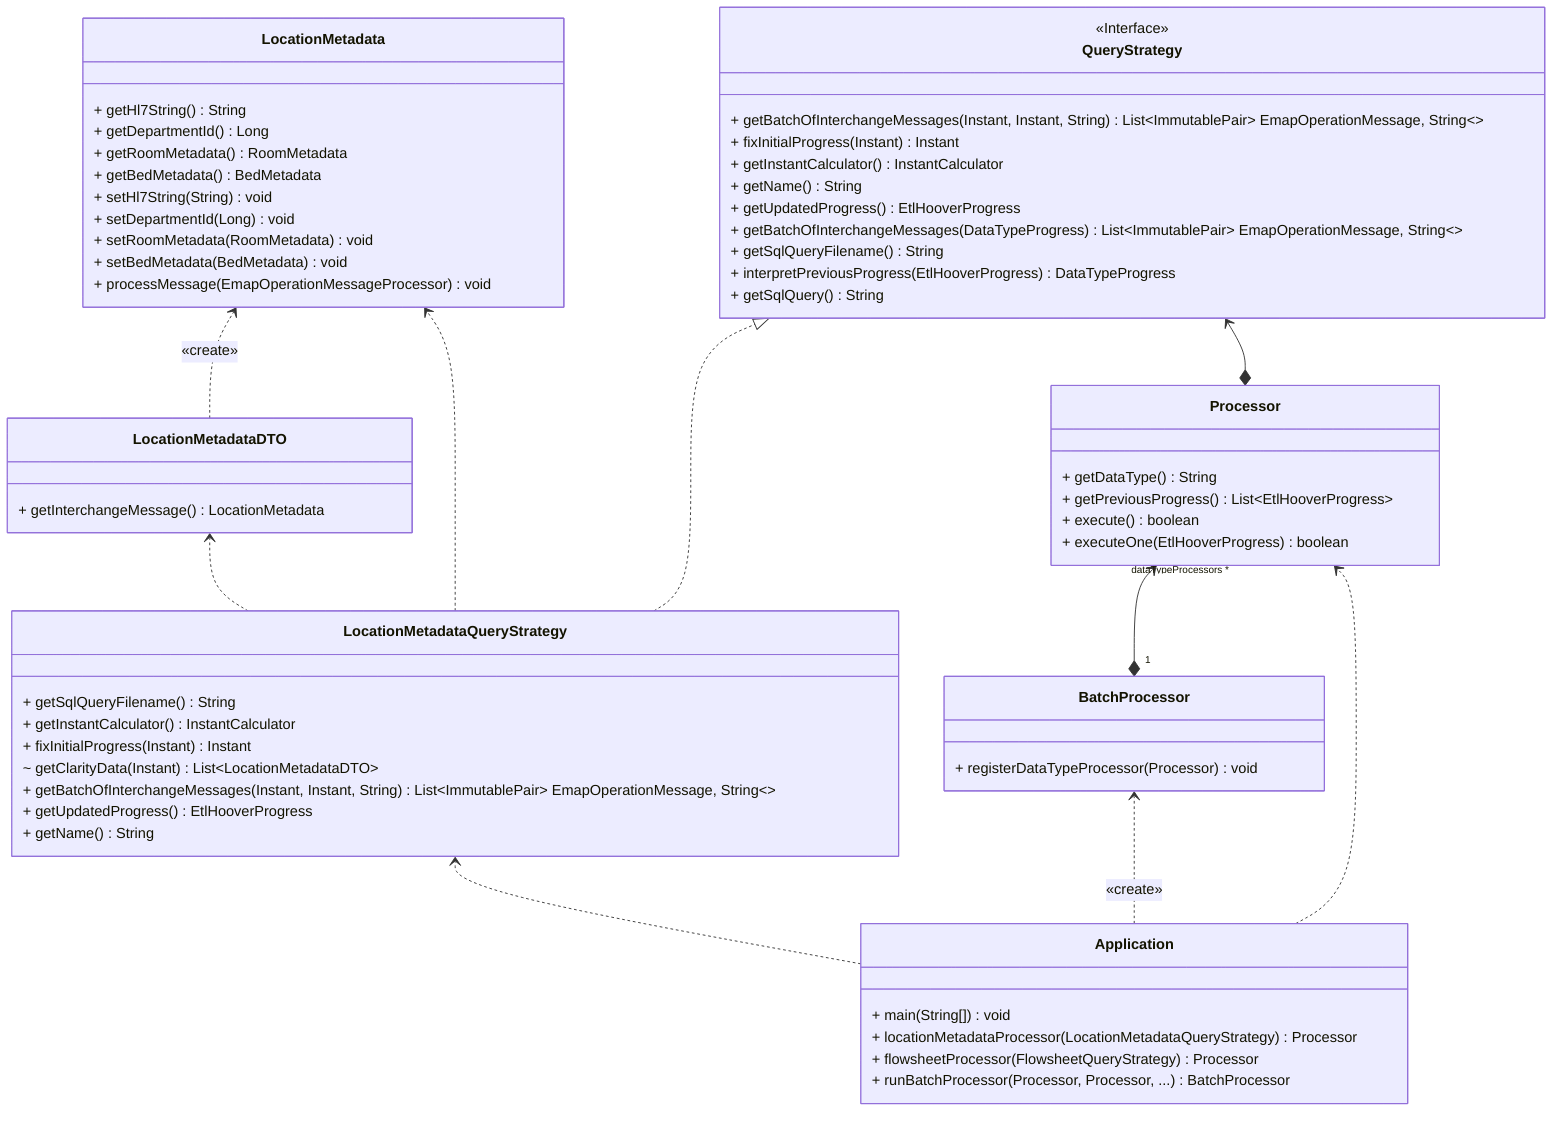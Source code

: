 classDiagram
    direction BT
    class Application {
        + main(String[]) void
        + locationMetadataProcessor(LocationMetadataQueryStrategy) Processor
        + flowsheetProcessor(FlowsheetQueryStrategy) Processor
        + runBatchProcessor(Processor, Processor, ...) BatchProcessor
    }
    class LocationMetadata {
        + getHl7String() String
        + getDepartmentId() Long
        + getRoomMetadata() RoomMetadata
        + getBedMetadata() BedMetadata
        + setHl7String(String) void
        + setDepartmentId(Long) void
        + setRoomMetadata(RoomMetadata) void
        + setBedMetadata(BedMetadata) void
        + processMessage(EmapOperationMessageProcessor) void
    }
    class LocationMetadataDTO {
        + getInterchangeMessage() LocationMetadata
    }
    class LocationMetadataQueryStrategy {
        + getSqlQueryFilename() String
        + getInstantCalculator() InstantCalculator
        + fixInitialProgress(Instant) Instant
        ~ getClarityData(Instant) List~LocationMetadataDTO~
        + getBatchOfInterchangeMessages(Instant, Instant, String) List~ImmutablePair~ EmapOperationMessage, String~~
        + getUpdatedProgress() EtlHooverProgress
        + getName() String
    }
    class QueryStrategy {
        <<Interface>>
        + getBatchOfInterchangeMessages(Instant, Instant, String) List~ImmutablePair~ EmapOperationMessage, String~~
        + fixInitialProgress(Instant) Instant
        + getInstantCalculator() InstantCalculator
        + getName() String
        + getUpdatedProgress() EtlHooverProgress
        + getBatchOfInterchangeMessages(DataTypeProgress) List~ImmutablePair~ EmapOperationMessage, String~~
        + getSqlQueryFilename() String
        + interpretPreviousProgress(EtlHooverProgress) DataTypeProgress
        + getSqlQuery() String
    }
    class Processor {
        + getDataType() String
        + getPreviousProgress() List~EtlHooverProgress~
        + execute() boolean
        + executeOne(EtlHooverProgress) boolean
    }

    class BatchProcessor {
        + registerDataTypeProcessor(Processor) void
    }

    Application ..> LocationMetadataQueryStrategy
    LocationMetadataDTO ..> LocationMetadata: «create»
    LocationMetadataQueryStrategy ..> LocationMetadata
    LocationMetadataQueryStrategy ..> LocationMetadataDTO
    LocationMetadataQueryStrategy ..|> QueryStrategy
    Processor *--> QueryStrategy
    BatchProcessor "1" *--> "dataTypeProcessors *" Processor
    Application ..> Processor
    Application ..> BatchProcessor: «create»